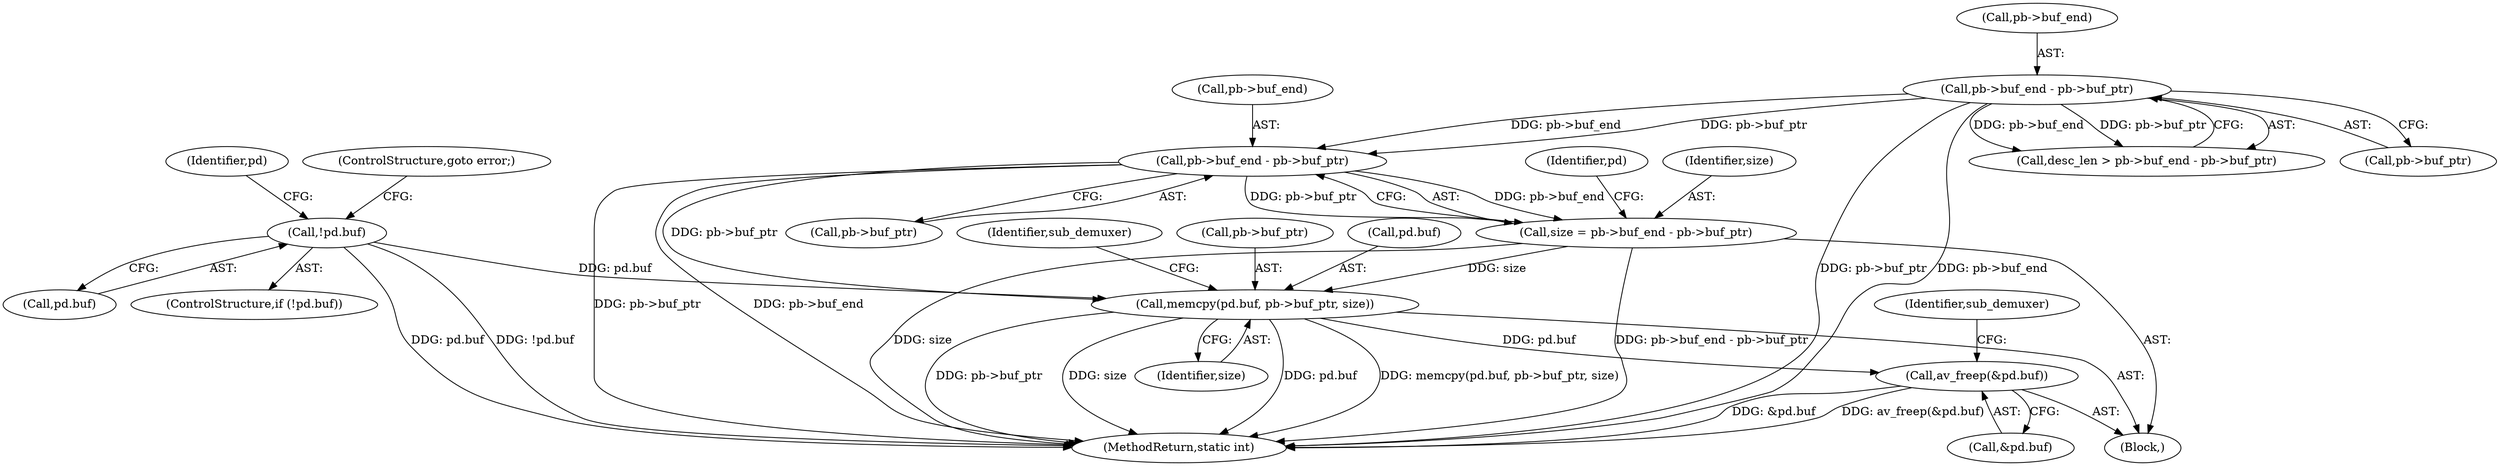 digraph "0_FFmpeg_a5d849b149ca67ced2d271dc84db0bc95a548abb@API" {
"1000233" [label="(Call,memcpy(pd.buf, pb->buf_ptr, size))"];
"1000228" [label="(Call,!pd.buf)"];
"1000219" [label="(Call,pb->buf_end - pb->buf_ptr)"];
"1000181" [label="(Call,pb->buf_end - pb->buf_ptr)"];
"1000217" [label="(Call,size = pb->buf_end - pb->buf_ptr)"];
"1000249" [label="(Call,av_freep(&pd.buf))"];
"1000182" [label="(Call,pb->buf_end)"];
"1000242" [label="(Identifier,sub_demuxer)"];
"1000382" [label="(MethodReturn,static int)"];
"1000250" [label="(Call,&pd.buf)"];
"1000220" [label="(Call,pb->buf_end)"];
"1000232" [label="(ControlStructure,goto error;)"];
"1000137" [label="(Block,)"];
"1000223" [label="(Call,pb->buf_ptr)"];
"1000256" [label="(Identifier,sub_demuxer)"];
"1000249" [label="(Call,av_freep(&pd.buf))"];
"1000219" [label="(Call,pb->buf_end - pb->buf_ptr)"];
"1000230" [label="(Identifier,pd)"];
"1000237" [label="(Call,pb->buf_ptr)"];
"1000217" [label="(Call,size = pb->buf_end - pb->buf_ptr)"];
"1000229" [label="(Call,pd.buf)"];
"1000240" [label="(Identifier,size)"];
"1000235" [label="(Identifier,pd)"];
"1000228" [label="(Call,!pd.buf)"];
"1000233" [label="(Call,memcpy(pd.buf, pb->buf_ptr, size))"];
"1000179" [label="(Call,desc_len > pb->buf_end - pb->buf_ptr)"];
"1000218" [label="(Identifier,size)"];
"1000234" [label="(Call,pd.buf)"];
"1000185" [label="(Call,pb->buf_ptr)"];
"1000181" [label="(Call,pb->buf_end - pb->buf_ptr)"];
"1000227" [label="(ControlStructure,if (!pd.buf))"];
"1000233" -> "1000137"  [label="AST: "];
"1000233" -> "1000240"  [label="CFG: "];
"1000234" -> "1000233"  [label="AST: "];
"1000237" -> "1000233"  [label="AST: "];
"1000240" -> "1000233"  [label="AST: "];
"1000242" -> "1000233"  [label="CFG: "];
"1000233" -> "1000382"  [label="DDG: memcpy(pd.buf, pb->buf_ptr, size)"];
"1000233" -> "1000382"  [label="DDG: pb->buf_ptr"];
"1000233" -> "1000382"  [label="DDG: size"];
"1000233" -> "1000382"  [label="DDG: pd.buf"];
"1000228" -> "1000233"  [label="DDG: pd.buf"];
"1000219" -> "1000233"  [label="DDG: pb->buf_ptr"];
"1000217" -> "1000233"  [label="DDG: size"];
"1000233" -> "1000249"  [label="DDG: pd.buf"];
"1000228" -> "1000227"  [label="AST: "];
"1000228" -> "1000229"  [label="CFG: "];
"1000229" -> "1000228"  [label="AST: "];
"1000232" -> "1000228"  [label="CFG: "];
"1000235" -> "1000228"  [label="CFG: "];
"1000228" -> "1000382"  [label="DDG: !pd.buf"];
"1000228" -> "1000382"  [label="DDG: pd.buf"];
"1000219" -> "1000217"  [label="AST: "];
"1000219" -> "1000223"  [label="CFG: "];
"1000220" -> "1000219"  [label="AST: "];
"1000223" -> "1000219"  [label="AST: "];
"1000217" -> "1000219"  [label="CFG: "];
"1000219" -> "1000382"  [label="DDG: pb->buf_ptr"];
"1000219" -> "1000382"  [label="DDG: pb->buf_end"];
"1000219" -> "1000217"  [label="DDG: pb->buf_end"];
"1000219" -> "1000217"  [label="DDG: pb->buf_ptr"];
"1000181" -> "1000219"  [label="DDG: pb->buf_end"];
"1000181" -> "1000219"  [label="DDG: pb->buf_ptr"];
"1000181" -> "1000179"  [label="AST: "];
"1000181" -> "1000185"  [label="CFG: "];
"1000182" -> "1000181"  [label="AST: "];
"1000185" -> "1000181"  [label="AST: "];
"1000179" -> "1000181"  [label="CFG: "];
"1000181" -> "1000382"  [label="DDG: pb->buf_ptr"];
"1000181" -> "1000382"  [label="DDG: pb->buf_end"];
"1000181" -> "1000179"  [label="DDG: pb->buf_end"];
"1000181" -> "1000179"  [label="DDG: pb->buf_ptr"];
"1000217" -> "1000137"  [label="AST: "];
"1000218" -> "1000217"  [label="AST: "];
"1000230" -> "1000217"  [label="CFG: "];
"1000217" -> "1000382"  [label="DDG: pb->buf_end - pb->buf_ptr"];
"1000217" -> "1000382"  [label="DDG: size"];
"1000249" -> "1000137"  [label="AST: "];
"1000249" -> "1000250"  [label="CFG: "];
"1000250" -> "1000249"  [label="AST: "];
"1000256" -> "1000249"  [label="CFG: "];
"1000249" -> "1000382"  [label="DDG: &pd.buf"];
"1000249" -> "1000382"  [label="DDG: av_freep(&pd.buf)"];
}
